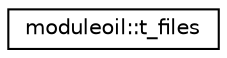 digraph "Graphical Class Hierarchy"
{
 // LATEX_PDF_SIZE
  edge [fontname="Helvetica",fontsize="10",labelfontname="Helvetica",labelfontsize="10"];
  node [fontname="Helvetica",fontsize="10",shape=record];
  rankdir="LR";
  Node0 [label="moduleoil::t_files",height=0.2,width=0.4,color="black", fillcolor="white", style="filled",URL="$structmoduleoil_1_1t__files.html",tooltip=" "];
}
